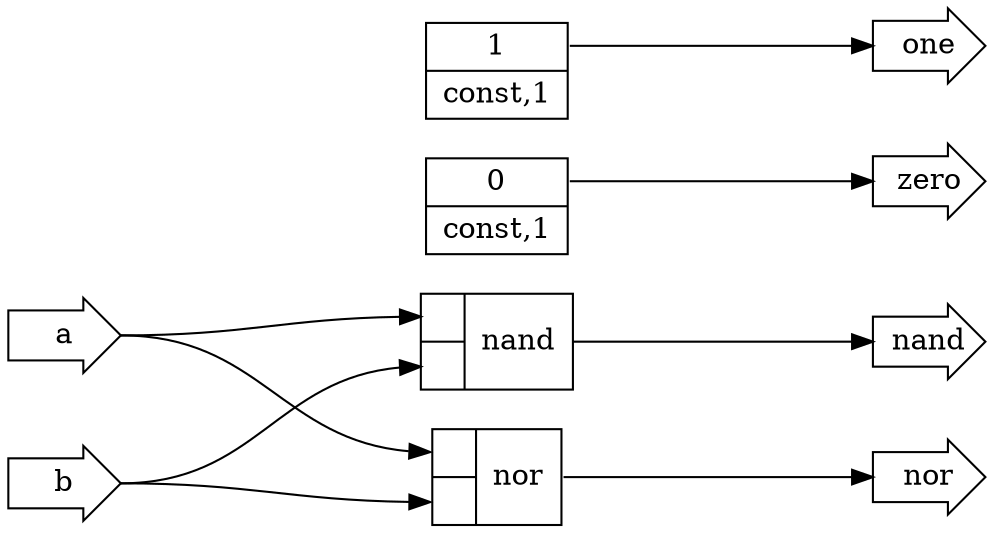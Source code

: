 digraph "Test Optimizer" {
graph [ ranksep = 2; rankdir = LR; ]
subgraph inputs { rank = source;
input1 [ shape = rarrow, label = "a"];
input2 [ shape = rarrow, label = "b"];
}
subgraph outputs { rank = sink;
output1 [ shape = rarrow, label = "nand"];
output2 [ shape = rarrow, label = "nor"];
output3 [ shape = rarrow, label = "zero"];
output4 [ shape = rarrow, label = "one"];
}
subgraph nodes {
n2 [ shape = record, label = "{{<i1>|<i2>}|<o> nand}"];
n6 [ shape = record, label = "{{<i1>|<i2>}|<o> nor}"];
n8 [ shape = record, label = "<o> 0|const,1"];
n10 [ shape = record, label = "<o> 1|const,1"];
}
n2:o:e -> output1:w
input1:e -> n2:i1:w
input2:e -> n2:i2:w
n6:o:e -> output2:w
input1:e -> n6:i1:w
input2:e -> n6:i2:w
n8:o:e -> output3:w
n10:o:e -> output4:w
}